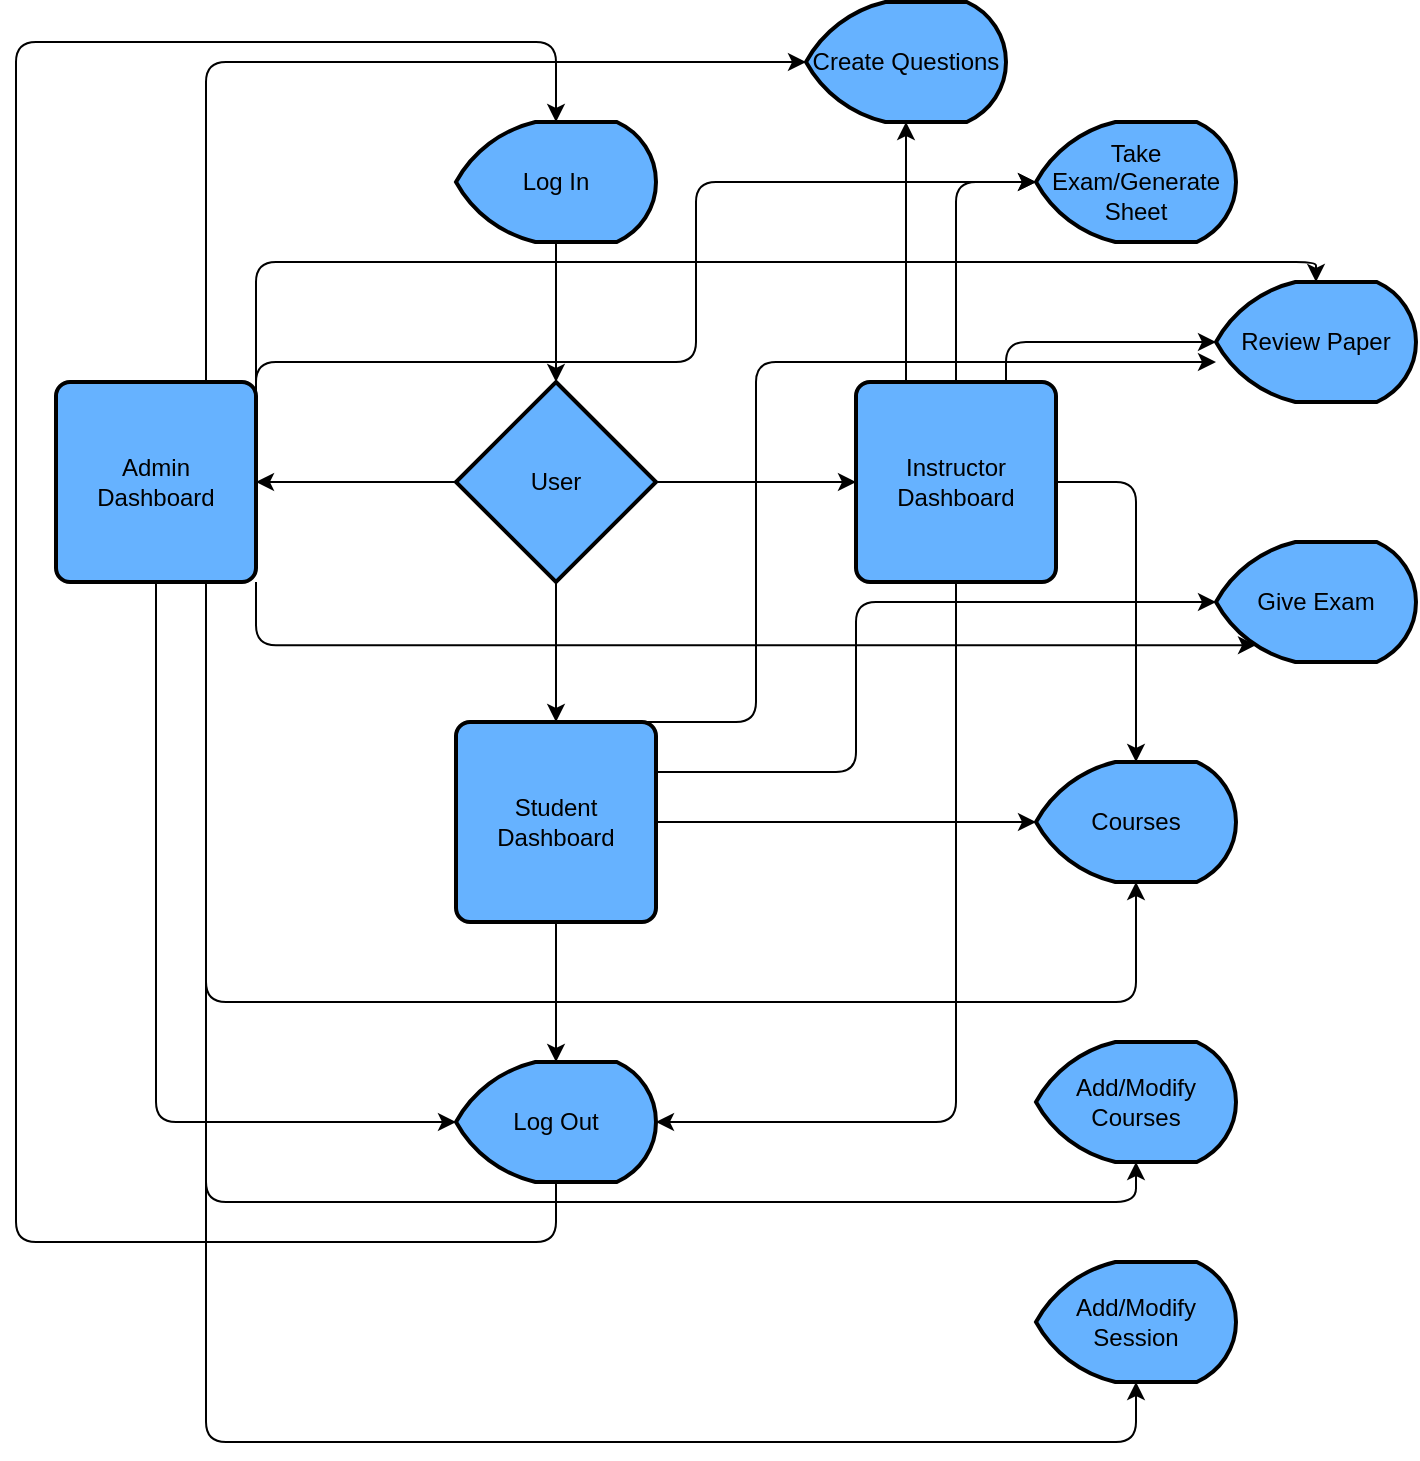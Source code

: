 <mxfile>
    <diagram id="hsfEyT_rU_YrOj_-06xY" name="Page-1">
        <mxGraphModel dx="746" dy="427" grid="1" gridSize="10" guides="1" tooltips="1" connect="1" arrows="1" fold="1" page="1" pageScale="1" pageWidth="1169" pageHeight="827" background="#ffffff" math="0" shadow="0">
            <root>
                <mxCell id="0"/>
                <mxCell id="1" parent="0"/>
                <mxCell id="20" style="edgeStyle=none;shape=connector;rounded=1;html=1;entryX=0.5;entryY=0;entryDx=0;entryDy=0;entryPerimeter=0;labelBackgroundColor=default;strokeColor=#000000;fontFamily=Helvetica;fontSize=12;fontColor=default;endArrow=classic;" edge="1" parent="1" source="18" target="19">
                    <mxGeometry relative="1" as="geometry"/>
                </mxCell>
                <mxCell id="18" value="Log In" style="strokeWidth=2;html=1;shape=mxgraph.flowchart.display;whiteSpace=wrap;rounded=1;labelBackgroundColor=none;labelBorderColor=none;fontFamily=Helvetica;fontSize=12;gradientColor=none;fillStyle=auto;fillColor=#66B2FF;" vertex="1" parent="1">
                    <mxGeometry x="310" y="80" width="100" height="60" as="geometry"/>
                </mxCell>
                <mxCell id="23" style="edgeStyle=none;shape=connector;rounded=1;html=1;exitX=0;exitY=0.5;exitDx=0;exitDy=0;exitPerimeter=0;entryX=1;entryY=0.5;entryDx=0;entryDy=0;labelBackgroundColor=default;strokeColor=#000000;fontFamily=Helvetica;fontSize=12;fontColor=default;endArrow=classic;" edge="1" parent="1" source="19" target="22">
                    <mxGeometry relative="1" as="geometry"/>
                </mxCell>
                <mxCell id="25" style="edgeStyle=none;shape=connector;rounded=1;html=1;exitX=1;exitY=0.5;exitDx=0;exitDy=0;exitPerimeter=0;entryX=0;entryY=0.5;entryDx=0;entryDy=0;labelBackgroundColor=default;strokeColor=#000000;fontFamily=Helvetica;fontSize=12;fontColor=default;endArrow=classic;" edge="1" parent="1" source="19" target="24">
                    <mxGeometry relative="1" as="geometry"/>
                </mxCell>
                <mxCell id="27" style="edgeStyle=none;shape=connector;rounded=1;html=1;exitX=0.5;exitY=1;exitDx=0;exitDy=0;exitPerimeter=0;entryX=0.5;entryY=0;entryDx=0;entryDy=0;labelBackgroundColor=default;strokeColor=#000000;fontFamily=Helvetica;fontSize=12;fontColor=default;endArrow=classic;" edge="1" parent="1" source="19" target="26">
                    <mxGeometry relative="1" as="geometry"/>
                </mxCell>
                <mxCell id="19" value="User" style="strokeWidth=2;html=1;shape=mxgraph.flowchart.decision;whiteSpace=wrap;rounded=1;labelBackgroundColor=none;labelBorderColor=none;fillStyle=auto;strokeColor=default;fontFamily=Helvetica;fontSize=12;fontColor=default;fillColor=#66B2FF;gradientColor=none;" vertex="1" parent="1">
                    <mxGeometry x="310" y="210" width="100" height="100" as="geometry"/>
                </mxCell>
                <mxCell id="29" style="edgeStyle=orthogonalEdgeStyle;shape=connector;rounded=1;html=1;exitX=0.5;exitY=1;exitDx=0;exitDy=0;entryX=0;entryY=0.5;entryDx=0;entryDy=0;entryPerimeter=0;labelBackgroundColor=default;strokeColor=#000000;fontFamily=Helvetica;fontSize=12;fontColor=default;endArrow=classic;" edge="1" parent="1" source="22" target="28">
                    <mxGeometry relative="1" as="geometry"/>
                </mxCell>
                <mxCell id="38" style="edgeStyle=orthogonalEdgeStyle;shape=connector;rounded=1;html=1;exitX=0.75;exitY=1;exitDx=0;exitDy=0;entryX=0.5;entryY=1;entryDx=0;entryDy=0;entryPerimeter=0;labelBackgroundColor=default;strokeColor=#000000;fontFamily=Helvetica;fontSize=12;fontColor=default;endArrow=classic;" edge="1" parent="1" source="22" target="34">
                    <mxGeometry relative="1" as="geometry">
                        <Array as="points">
                            <mxPoint x="185" y="520"/>
                            <mxPoint x="650" y="520"/>
                        </Array>
                    </mxGeometry>
                </mxCell>
                <mxCell id="41" style="edgeStyle=orthogonalEdgeStyle;shape=connector;rounded=1;html=1;exitX=0.75;exitY=1;exitDx=0;exitDy=0;entryX=0.5;entryY=1;entryDx=0;entryDy=0;entryPerimeter=0;labelBackgroundColor=default;strokeColor=#000000;fontFamily=Helvetica;fontSize=12;fontColor=default;endArrow=classic;" edge="1" parent="1" source="22" target="39">
                    <mxGeometry relative="1" as="geometry">
                        <Array as="points">
                            <mxPoint x="185" y="620"/>
                            <mxPoint x="650" y="620"/>
                        </Array>
                    </mxGeometry>
                </mxCell>
                <mxCell id="42" style="edgeStyle=orthogonalEdgeStyle;shape=connector;rounded=1;html=1;exitX=0.75;exitY=1;exitDx=0;exitDy=0;entryX=0.5;entryY=1;entryDx=0;entryDy=0;entryPerimeter=0;labelBackgroundColor=default;strokeColor=#000000;fontFamily=Helvetica;fontSize=12;fontColor=default;endArrow=classic;" edge="1" parent="1" source="22" target="40">
                    <mxGeometry relative="1" as="geometry">
                        <Array as="points">
                            <mxPoint x="185" y="740"/>
                            <mxPoint x="650" y="740"/>
                        </Array>
                    </mxGeometry>
                </mxCell>
                <mxCell id="52" style="edgeStyle=orthogonalEdgeStyle;shape=connector;rounded=1;html=1;exitX=1;exitY=0.25;exitDx=0;exitDy=0;entryX=0;entryY=0.5;entryDx=0;entryDy=0;entryPerimeter=0;labelBackgroundColor=default;strokeColor=#000000;fontFamily=Helvetica;fontSize=12;fontColor=default;endArrow=classic;" edge="1" parent="1" source="22" target="43">
                    <mxGeometry relative="1" as="geometry">
                        <Array as="points">
                            <mxPoint x="210" y="200"/>
                            <mxPoint x="430" y="200"/>
                            <mxPoint x="430" y="110"/>
                        </Array>
                    </mxGeometry>
                </mxCell>
                <mxCell id="54" style="edgeStyle=orthogonalEdgeStyle;shape=connector;rounded=1;html=1;exitX=1;exitY=1;exitDx=0;exitDy=0;entryX=0.2;entryY=0.86;entryDx=0;entryDy=0;entryPerimeter=0;labelBackgroundColor=default;strokeColor=#000000;fontFamily=Helvetica;fontSize=12;fontColor=default;endArrow=classic;" edge="1" parent="1" source="22" target="45">
                    <mxGeometry relative="1" as="geometry"/>
                </mxCell>
                <mxCell id="55" style="edgeStyle=orthogonalEdgeStyle;shape=connector;rounded=1;html=1;exitX=1;exitY=0.25;exitDx=0;exitDy=0;entryX=0.5;entryY=0;entryDx=0;entryDy=0;entryPerimeter=0;labelBackgroundColor=default;strokeColor=#000000;fontFamily=Helvetica;fontSize=12;fontColor=default;endArrow=classic;" edge="1" parent="1" source="22" target="47">
                    <mxGeometry relative="1" as="geometry">
                        <Array as="points">
                            <mxPoint x="210" y="150"/>
                            <mxPoint x="740" y="150"/>
                        </Array>
                    </mxGeometry>
                </mxCell>
                <mxCell id="58" style="edgeStyle=orthogonalEdgeStyle;shape=connector;rounded=1;html=1;exitX=0.75;exitY=0;exitDx=0;exitDy=0;entryX=0;entryY=0.5;entryDx=0;entryDy=0;entryPerimeter=0;labelBackgroundColor=default;strokeColor=#000000;fontFamily=Helvetica;fontSize=12;fontColor=default;endArrow=classic;" edge="1" parent="1" source="22" target="56">
                    <mxGeometry relative="1" as="geometry"/>
                </mxCell>
                <mxCell id="22" value="Admin&lt;br&gt;Dashboard" style="rounded=1;whiteSpace=wrap;html=1;absoluteArcSize=1;arcSize=14;strokeWidth=2;labelBackgroundColor=none;labelBorderColor=none;fillStyle=auto;strokeColor=default;fontFamily=Helvetica;fontSize=12;fontColor=default;fillColor=#66B2FF;gradientColor=none;" vertex="1" parent="1">
                    <mxGeometry x="110" y="210" width="100" height="100" as="geometry"/>
                </mxCell>
                <mxCell id="30" style="edgeStyle=orthogonalEdgeStyle;shape=connector;rounded=1;html=1;exitX=0.5;exitY=1;exitDx=0;exitDy=0;entryX=1;entryY=0.5;entryDx=0;entryDy=0;entryPerimeter=0;labelBackgroundColor=default;strokeColor=#000000;fontFamily=Helvetica;fontSize=12;fontColor=default;endArrow=classic;" edge="1" parent="1" source="24" target="28">
                    <mxGeometry relative="1" as="geometry"/>
                </mxCell>
                <mxCell id="36" style="edgeStyle=orthogonalEdgeStyle;shape=connector;rounded=1;html=1;exitX=1;exitY=0.5;exitDx=0;exitDy=0;labelBackgroundColor=default;strokeColor=#000000;fontFamily=Helvetica;fontSize=12;fontColor=default;endArrow=classic;" edge="1" parent="1" source="24" target="34">
                    <mxGeometry relative="1" as="geometry"/>
                </mxCell>
                <mxCell id="44" style="edgeStyle=orthogonalEdgeStyle;shape=connector;rounded=1;html=1;exitX=0.5;exitY=0;exitDx=0;exitDy=0;entryX=0;entryY=0.5;entryDx=0;entryDy=0;entryPerimeter=0;labelBackgroundColor=default;strokeColor=#000000;fontFamily=Helvetica;fontSize=12;fontColor=default;endArrow=classic;" edge="1" parent="1" source="24" target="43">
                    <mxGeometry relative="1" as="geometry"/>
                </mxCell>
                <mxCell id="50" style="edgeStyle=orthogonalEdgeStyle;shape=connector;rounded=1;html=1;exitX=0.75;exitY=0;exitDx=0;exitDy=0;entryX=0;entryY=0.5;entryDx=0;entryDy=0;entryPerimeter=0;labelBackgroundColor=default;strokeColor=#000000;fontFamily=Helvetica;fontSize=12;fontColor=default;endArrow=classic;" edge="1" parent="1" source="24" target="47">
                    <mxGeometry relative="1" as="geometry"/>
                </mxCell>
                <mxCell id="57" style="edgeStyle=orthogonalEdgeStyle;shape=connector;rounded=1;html=1;exitX=0.25;exitY=0;exitDx=0;exitDy=0;entryX=0.5;entryY=1;entryDx=0;entryDy=0;entryPerimeter=0;labelBackgroundColor=default;strokeColor=#000000;fontFamily=Helvetica;fontSize=12;fontColor=default;endArrow=classic;" edge="1" parent="1" source="24" target="56">
                    <mxGeometry relative="1" as="geometry"/>
                </mxCell>
                <mxCell id="24" value="Instructor&lt;br&gt;Dashboard" style="rounded=1;whiteSpace=wrap;html=1;absoluteArcSize=1;arcSize=14;strokeWidth=2;labelBackgroundColor=none;labelBorderColor=none;fillStyle=auto;strokeColor=default;fontFamily=Helvetica;fontSize=12;fontColor=default;fillColor=#66B2FF;gradientColor=none;" vertex="1" parent="1">
                    <mxGeometry x="510" y="210" width="100" height="100" as="geometry"/>
                </mxCell>
                <mxCell id="31" style="edgeStyle=orthogonalEdgeStyle;shape=connector;rounded=1;html=1;exitX=0.5;exitY=1;exitDx=0;exitDy=0;entryX=0.5;entryY=0;entryDx=0;entryDy=0;entryPerimeter=0;labelBackgroundColor=default;strokeColor=#000000;fontFamily=Helvetica;fontSize=12;fontColor=default;endArrow=classic;" edge="1" parent="1" source="26" target="28">
                    <mxGeometry relative="1" as="geometry"/>
                </mxCell>
                <mxCell id="35" style="edgeStyle=orthogonalEdgeStyle;shape=connector;rounded=1;html=1;exitX=1;exitY=0.5;exitDx=0;exitDy=0;labelBackgroundColor=default;strokeColor=#000000;fontFamily=Helvetica;fontSize=12;fontColor=default;endArrow=classic;entryX=0;entryY=0.5;entryDx=0;entryDy=0;entryPerimeter=0;" edge="1" parent="1" source="26" target="34">
                    <mxGeometry relative="1" as="geometry">
                        <mxPoint x="520" y="430" as="targetPoint"/>
                    </mxGeometry>
                </mxCell>
                <mxCell id="46" style="edgeStyle=orthogonalEdgeStyle;shape=connector;rounded=1;html=1;exitX=1;exitY=0.25;exitDx=0;exitDy=0;entryX=0;entryY=0.5;entryDx=0;entryDy=0;entryPerimeter=0;labelBackgroundColor=default;strokeColor=#000000;fontFamily=Helvetica;fontSize=12;fontColor=default;endArrow=classic;" edge="1" parent="1" source="26" target="45">
                    <mxGeometry relative="1" as="geometry">
                        <Array as="points">
                            <mxPoint x="510" y="405"/>
                            <mxPoint x="510" y="320"/>
                        </Array>
                    </mxGeometry>
                </mxCell>
                <mxCell id="51" style="edgeStyle=orthogonalEdgeStyle;shape=connector;rounded=1;html=1;exitX=0.75;exitY=0;exitDx=0;exitDy=0;labelBackgroundColor=default;strokeColor=#000000;fontFamily=Helvetica;fontSize=12;fontColor=default;endArrow=classic;" edge="1" parent="1" source="26" target="47">
                    <mxGeometry relative="1" as="geometry">
                        <Array as="points">
                            <mxPoint x="460" y="380"/>
                            <mxPoint x="460" y="200"/>
                        </Array>
                    </mxGeometry>
                </mxCell>
                <mxCell id="26" value="Student&lt;br&gt;Dashboard" style="rounded=1;whiteSpace=wrap;html=1;absoluteArcSize=1;arcSize=14;strokeWidth=2;labelBackgroundColor=none;labelBorderColor=none;fillStyle=auto;strokeColor=default;fontFamily=Helvetica;fontSize=12;fontColor=default;fillColor=#66B2FF;gradientColor=none;" vertex="1" parent="1">
                    <mxGeometry x="310" y="380" width="100" height="100" as="geometry"/>
                </mxCell>
                <mxCell id="33" style="edgeStyle=orthogonalEdgeStyle;shape=connector;rounded=1;html=1;exitX=0.5;exitY=1;exitDx=0;exitDy=0;exitPerimeter=0;entryX=0.5;entryY=0;entryDx=0;entryDy=0;entryPerimeter=0;labelBackgroundColor=default;strokeColor=#000000;fontFamily=Helvetica;fontSize=12;fontColor=default;endArrow=classic;" edge="1" parent="1" source="28" target="18">
                    <mxGeometry relative="1" as="geometry">
                        <Array as="points">
                            <mxPoint x="360" y="640"/>
                            <mxPoint x="90" y="640"/>
                            <mxPoint x="90" y="40"/>
                            <mxPoint x="360" y="40"/>
                        </Array>
                    </mxGeometry>
                </mxCell>
                <mxCell id="28" value="Log Out" style="strokeWidth=2;html=1;shape=mxgraph.flowchart.display;whiteSpace=wrap;rounded=1;labelBackgroundColor=none;labelBorderColor=none;fillStyle=auto;strokeColor=default;fontFamily=Helvetica;fontSize=12;fontColor=default;fillColor=#66B2FF;gradientColor=none;" vertex="1" parent="1">
                    <mxGeometry x="310" y="550" width="100" height="60" as="geometry"/>
                </mxCell>
                <mxCell id="34" value="Courses" style="strokeWidth=2;html=1;shape=mxgraph.flowchart.display;whiteSpace=wrap;rounded=1;labelBackgroundColor=none;labelBorderColor=none;fillStyle=auto;strokeColor=default;fontFamily=Helvetica;fontSize=12;fontColor=default;fillColor=#66B2FF;gradientColor=none;" vertex="1" parent="1">
                    <mxGeometry x="600" y="400" width="100" height="60" as="geometry"/>
                </mxCell>
                <mxCell id="39" value="Add/Modify Courses" style="strokeWidth=2;html=1;shape=mxgraph.flowchart.display;whiteSpace=wrap;rounded=1;labelBackgroundColor=none;labelBorderColor=none;fillStyle=auto;strokeColor=default;fontFamily=Helvetica;fontSize=12;fontColor=default;fillColor=#66B2FF;gradientColor=none;" vertex="1" parent="1">
                    <mxGeometry x="600" y="540" width="100" height="60" as="geometry"/>
                </mxCell>
                <mxCell id="40" value="Add/Modify Session" style="strokeWidth=2;html=1;shape=mxgraph.flowchart.display;whiteSpace=wrap;rounded=1;labelBackgroundColor=none;labelBorderColor=none;fillStyle=auto;strokeColor=default;fontFamily=Helvetica;fontSize=12;fontColor=default;fillColor=#66B2FF;gradientColor=none;" vertex="1" parent="1">
                    <mxGeometry x="600" y="650" width="100" height="60" as="geometry"/>
                </mxCell>
                <mxCell id="43" value="Take Exam/Generate Sheet" style="strokeWidth=2;html=1;shape=mxgraph.flowchart.display;whiteSpace=wrap;rounded=1;labelBackgroundColor=none;labelBorderColor=none;fillStyle=auto;strokeColor=default;fontFamily=Helvetica;fontSize=12;fontColor=default;fillColor=#66B2FF;gradientColor=none;" vertex="1" parent="1">
                    <mxGeometry x="600" y="80" width="100" height="60" as="geometry"/>
                </mxCell>
                <mxCell id="45" value="Give Exam" style="strokeWidth=2;html=1;shape=mxgraph.flowchart.display;whiteSpace=wrap;rounded=1;labelBackgroundColor=none;labelBorderColor=none;fillStyle=auto;strokeColor=default;fontFamily=Helvetica;fontSize=12;fontColor=default;fillColor=#66B2FF;gradientColor=none;" vertex="1" parent="1">
                    <mxGeometry x="690" y="290" width="100" height="60" as="geometry"/>
                </mxCell>
                <mxCell id="47" value="Review Paper" style="strokeWidth=2;html=1;shape=mxgraph.flowchart.display;whiteSpace=wrap;rounded=1;labelBackgroundColor=none;labelBorderColor=none;fillStyle=auto;strokeColor=default;fontFamily=Helvetica;fontSize=12;fontColor=default;fillColor=#66B2FF;gradientColor=none;" vertex="1" parent="1">
                    <mxGeometry x="690" y="160" width="100" height="60" as="geometry"/>
                </mxCell>
                <mxCell id="56" value="Create Questions&lt;br&gt;" style="strokeWidth=2;html=1;shape=mxgraph.flowchart.display;whiteSpace=wrap;rounded=1;labelBackgroundColor=none;labelBorderColor=none;fillStyle=auto;strokeColor=default;fontFamily=Helvetica;fontSize=12;fontColor=default;fillColor=#66B2FF;gradientColor=none;" vertex="1" parent="1">
                    <mxGeometry x="485" y="20" width="100" height="60" as="geometry"/>
                </mxCell>
            </root>
        </mxGraphModel>
    </diagram>
</mxfile>
